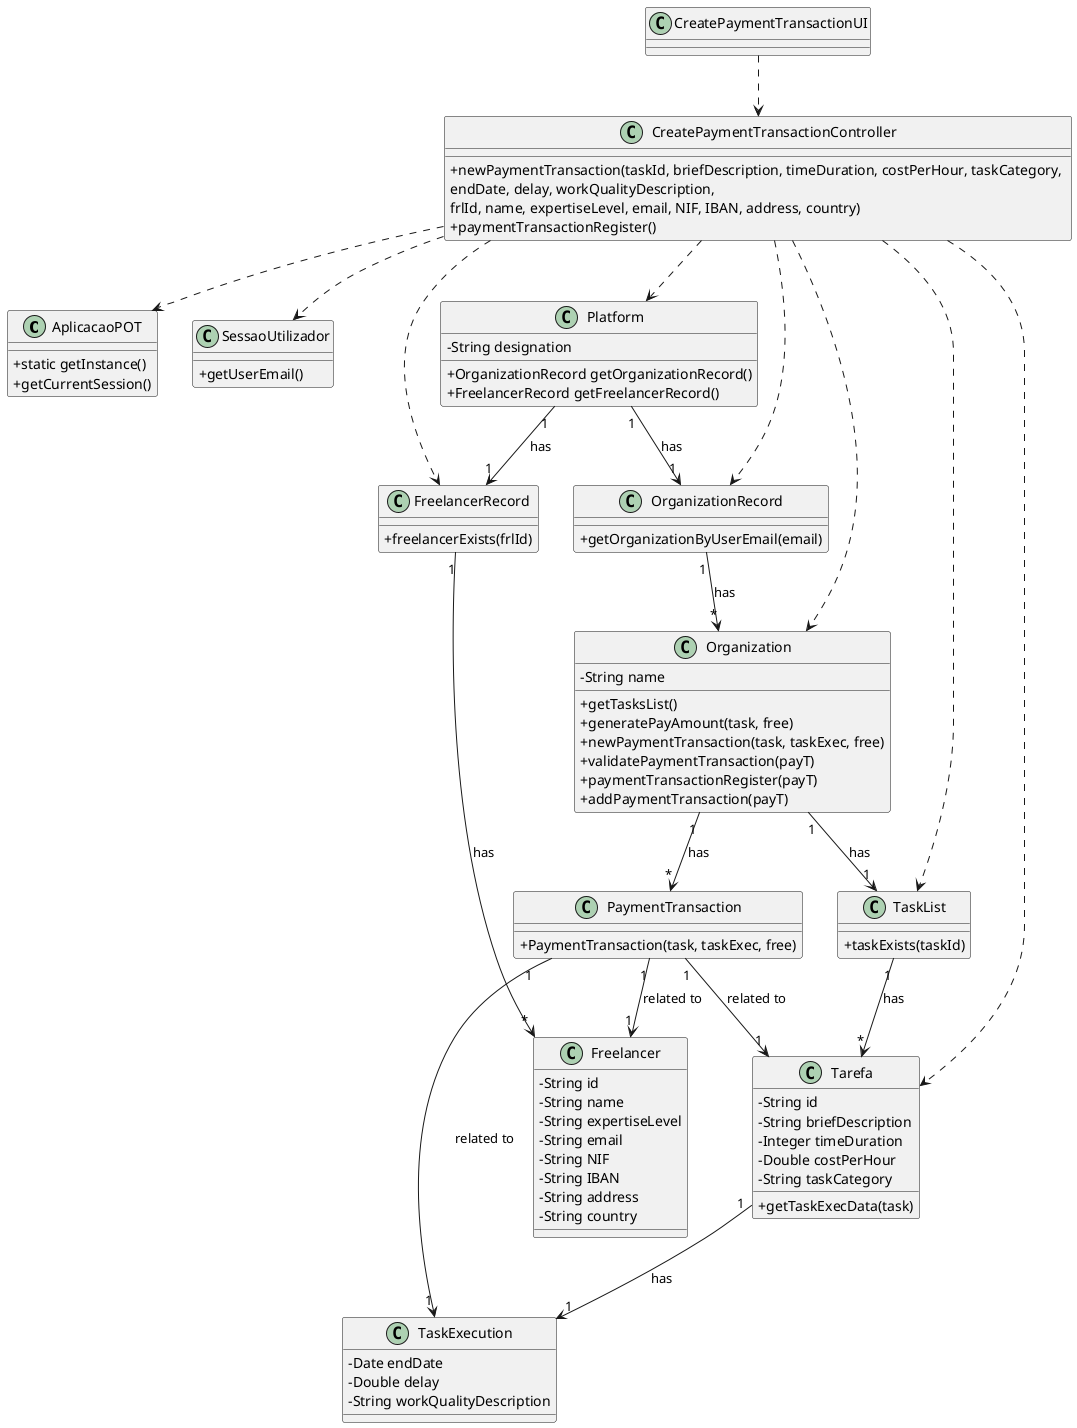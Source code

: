@startuml
skinparam classAttributeIconSize 0

class AplicacaoPOT
{
  +static getInstance()
  +getCurrentSession()
}

class SessaoUtilizador
{
  +getUserEmail()
}

class Tarefa {
  -String id
  -String briefDescription
  -Integer timeDuration
  -Double costPerHour
  -String taskCategory
  +getTaskExecData(task)
}

class Freelancer {
  -String id
  -String name
  -String expertiseLevel
  -String email
  -String NIF
  -String IBAN
  -String address
  -String country
}

class Organization {
  -String name
  +getTasksList()
  +generatePayAmount(task, free)
  +newPaymentTransaction(task, taskExec, free)
  +validatePaymentTransaction(payT)
  +paymentTransactionRegister(payT)
  +addPaymentTransaction(payT)
}

class TaskList {
  +taskExists(taskId)
}

class Platform {
  -String designation
  +OrganizationRecord getOrganizationRecord()
  +FreelancerRecord getFreelancerRecord()
}

class FreelancerRecord {
  +freelancerExists(frlId)
}

class OrganizationRecord  {
  +getOrganizationByUserEmail(email)
}

class CreatePaymentTransactionController {
  +newPaymentTransaction(taskId, briefDescription, timeDuration, costPerHour, taskCategory, \nendDate, delay, workQualityDescription, \nfrlId, name, expertiseLevel, email, NIF, IBAN, address, country)
  +paymentTransactionRegister()
}

class CreatePaymentTransactionUI {
}

class PaymentTransaction{
  +PaymentTransaction(task, taskExec, free)
}

class TaskExecution {
 -Date endDate
 -Double delay
 -String workQualityDescription
}

CreatePaymentTransactionUI ..> CreatePaymentTransactionController
CreatePaymentTransactionController ..> Platform
CreatePaymentTransactionController ..> Tarefa
CreatePaymentTransactionController ..> Organization
CreatePaymentTransactionController ..> AplicacaoPOT
CreatePaymentTransactionController ..> SessaoUtilizador
CreatePaymentTransactionController ..> TaskList
CreatePaymentTransactionController ..> FreelancerRecord
CreatePaymentTransactionController ..> OrganizationRecord
Platform "1" --> "1" FreelancerRecord : has
Platform "1" --> "1" OrganizationRecord : has

FreelancerRecord "1" --> "*" Freelancer : has
OrganizationRecord "1" --> "*" Organization : has
Organization "1" --> "1" TaskList : has
Organization "1" --> "*" PaymentTransaction : has
TaskList "1" --> "*" Tarefa : has
Tarefa "1" --> "1" TaskExecution : has

PaymentTransaction "1" --> "1" Freelancer : related to
PaymentTransaction "1" --> "1" Tarefa : related to
PaymentTransaction "1" --> "1" TaskExecution : related to

@enduml